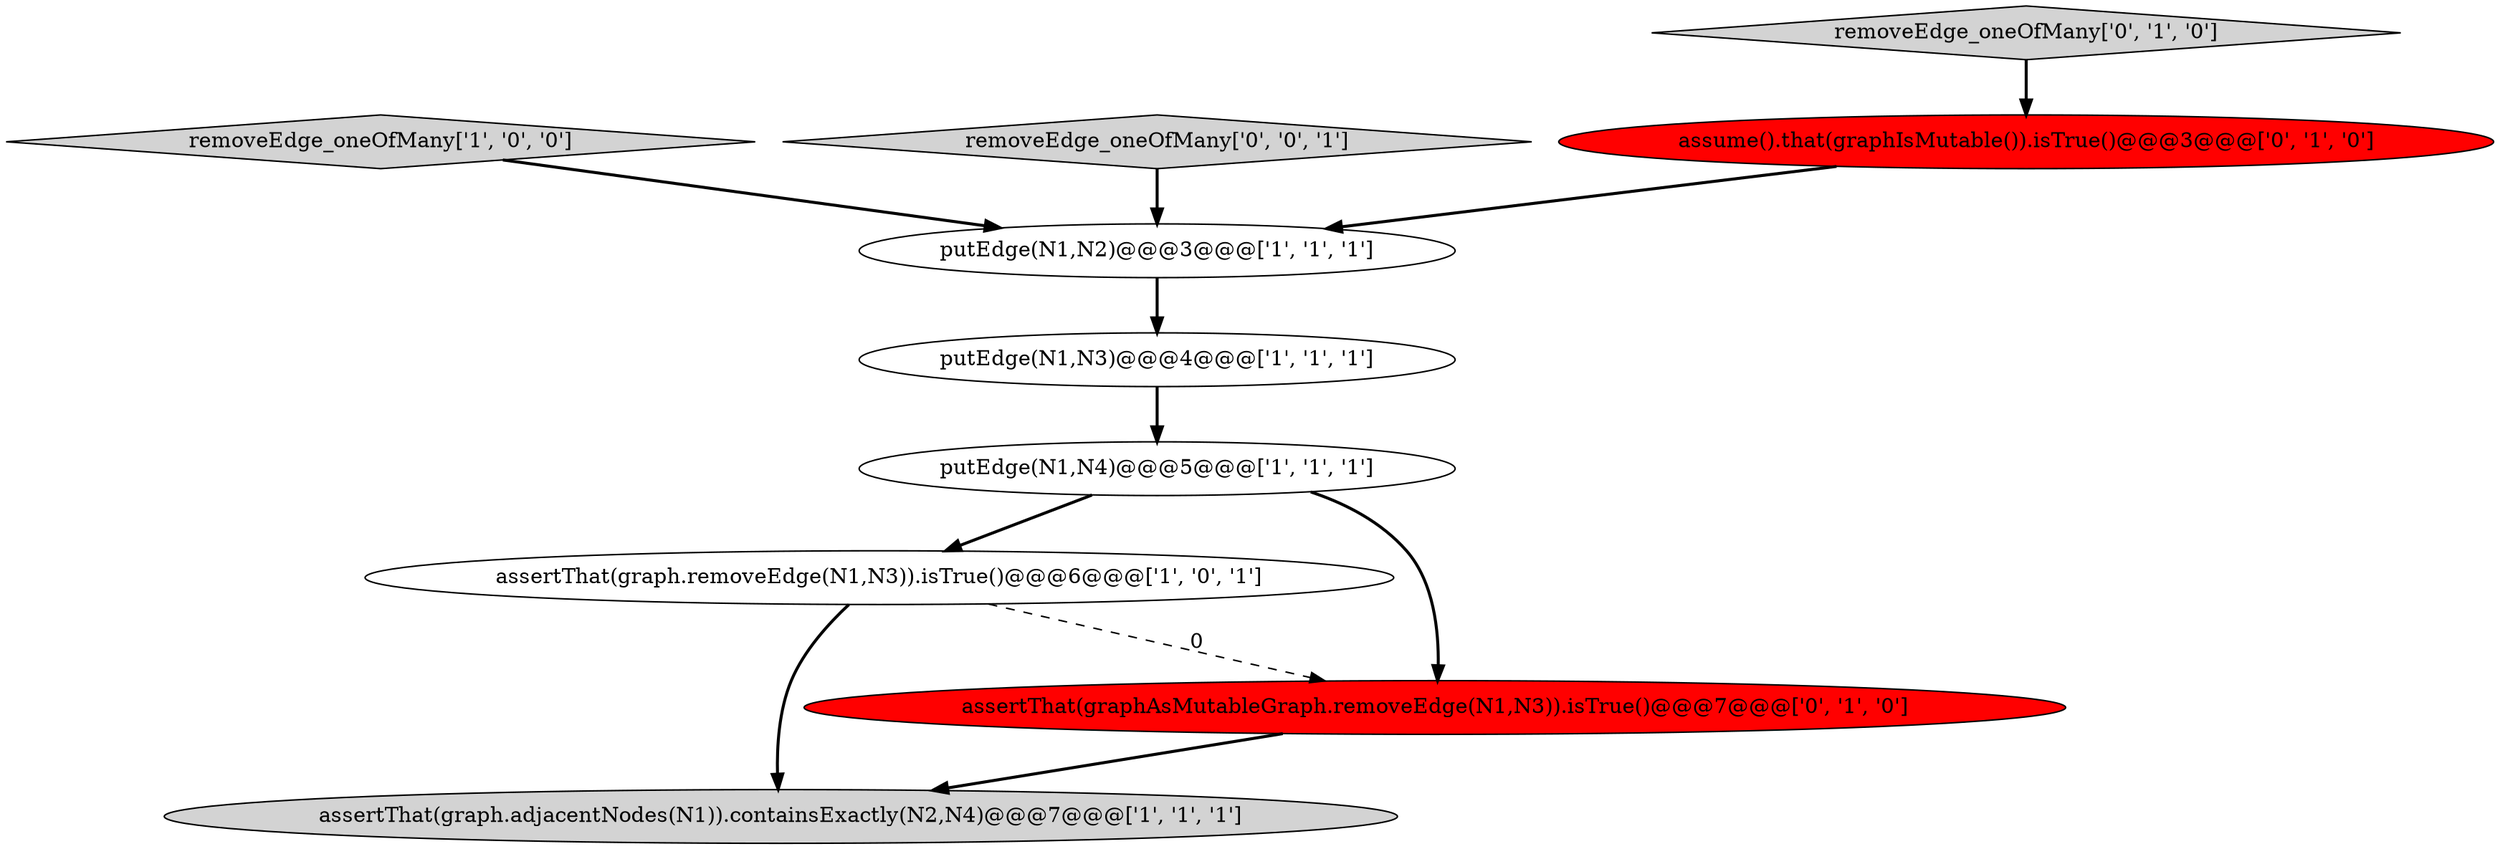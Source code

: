 digraph {
6 [style = filled, label = "assume().that(graphIsMutable()).isTrue()@@@3@@@['0', '1', '0']", fillcolor = red, shape = ellipse image = "AAA1AAABBB2BBB"];
4 [style = filled, label = "assertThat(graph.removeEdge(N1,N3)).isTrue()@@@6@@@['1', '0', '1']", fillcolor = white, shape = ellipse image = "AAA0AAABBB1BBB"];
8 [style = filled, label = "removeEdge_oneOfMany['0', '1', '0']", fillcolor = lightgray, shape = diamond image = "AAA0AAABBB2BBB"];
2 [style = filled, label = "putEdge(N1,N2)@@@3@@@['1', '1', '1']", fillcolor = white, shape = ellipse image = "AAA0AAABBB1BBB"];
0 [style = filled, label = "putEdge(N1,N3)@@@4@@@['1', '1', '1']", fillcolor = white, shape = ellipse image = "AAA0AAABBB1BBB"];
3 [style = filled, label = "removeEdge_oneOfMany['1', '0', '0']", fillcolor = lightgray, shape = diamond image = "AAA0AAABBB1BBB"];
9 [style = filled, label = "removeEdge_oneOfMany['0', '0', '1']", fillcolor = lightgray, shape = diamond image = "AAA0AAABBB3BBB"];
1 [style = filled, label = "putEdge(N1,N4)@@@5@@@['1', '1', '1']", fillcolor = white, shape = ellipse image = "AAA0AAABBB1BBB"];
7 [style = filled, label = "assertThat(graphAsMutableGraph.removeEdge(N1,N3)).isTrue()@@@7@@@['0', '1', '0']", fillcolor = red, shape = ellipse image = "AAA1AAABBB2BBB"];
5 [style = filled, label = "assertThat(graph.adjacentNodes(N1)).containsExactly(N2,N4)@@@7@@@['1', '1', '1']", fillcolor = lightgray, shape = ellipse image = "AAA0AAABBB1BBB"];
1->4 [style = bold, label=""];
7->5 [style = bold, label=""];
2->0 [style = bold, label=""];
8->6 [style = bold, label=""];
3->2 [style = bold, label=""];
9->2 [style = bold, label=""];
4->5 [style = bold, label=""];
0->1 [style = bold, label=""];
1->7 [style = bold, label=""];
4->7 [style = dashed, label="0"];
6->2 [style = bold, label=""];
}
